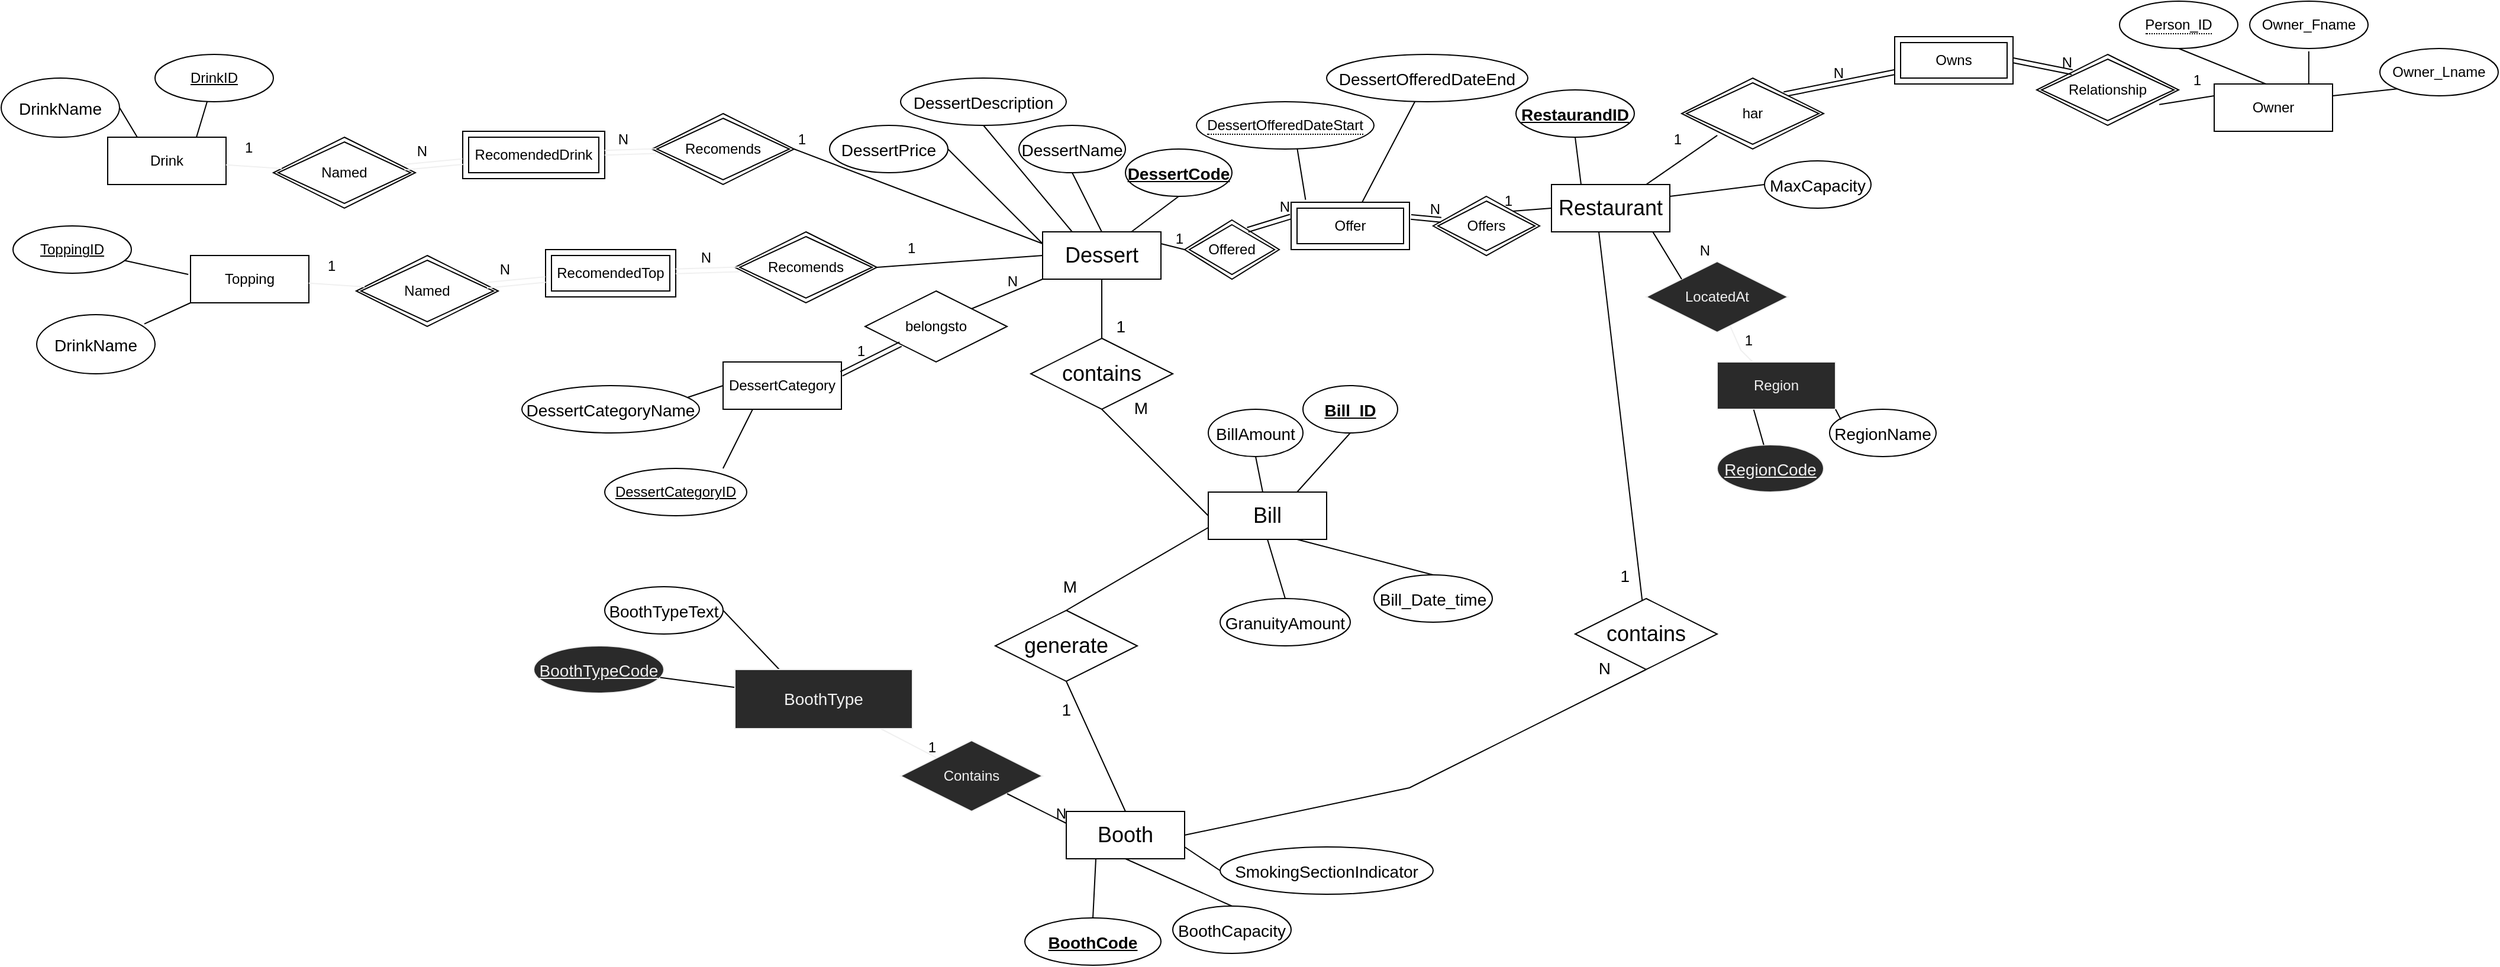 <mxfile>
    <diagram id="cDjRYbi4MRZomtElbD4I" name="Page-1">
        <mxGraphModel dx="1650" dy="1643" grid="1" gridSize="10" guides="1" tooltips="1" connect="1" arrows="1" fold="1" page="1" pageScale="1" pageWidth="827" pageHeight="1169" math="0" shadow="0">
            <root>
                <mxCell id="0"/>
                <mxCell id="1" parent="0"/>
                <mxCell id="2" value="&lt;font style=&quot;font-size: 18px&quot;&gt;Bill&lt;/font&gt;" style="whiteSpace=wrap;html=1;align=center;" parent="1" vertex="1">
                    <mxGeometry x="330" y="360" width="100" height="40" as="geometry"/>
                </mxCell>
                <mxCell id="3" value="&lt;font style=&quot;font-size: 18px&quot;&gt;Booth&lt;/font&gt;" style="whiteSpace=wrap;html=1;align=center;" parent="1" vertex="1">
                    <mxGeometry x="210" y="630" width="100" height="40" as="geometry"/>
                </mxCell>
                <mxCell id="4" value="&lt;font style=&quot;font-size: 18px&quot;&gt;Restaurant&lt;/font&gt;" style="whiteSpace=wrap;html=1;align=center;" parent="1" vertex="1">
                    <mxGeometry x="620" y="100" width="100" height="40" as="geometry"/>
                </mxCell>
                <mxCell id="5" value="&lt;font style=&quot;font-size: 18px&quot;&gt;Dessert&lt;/font&gt;" style="whiteSpace=wrap;html=1;align=center;" parent="1" vertex="1">
                    <mxGeometry x="190" y="140" width="100" height="40" as="geometry"/>
                </mxCell>
                <mxCell id="8" value="contains" style="shape=rhombus;perimeter=rhombusPerimeter;whiteSpace=wrap;html=1;align=center;fontSize=18;" parent="1" vertex="1">
                    <mxGeometry x="180" y="230" width="120" height="60" as="geometry"/>
                </mxCell>
                <mxCell id="11" value="generate" style="shape=rhombus;perimeter=rhombusPerimeter;whiteSpace=wrap;html=1;align=center;fontSize=18;" parent="1" vertex="1">
                    <mxGeometry x="150" y="460" width="120" height="60" as="geometry"/>
                </mxCell>
                <mxCell id="12" value="contains" style="shape=rhombus;perimeter=rhombusPerimeter;whiteSpace=wrap;html=1;align=center;fontSize=18;" parent="1" vertex="1">
                    <mxGeometry x="640" y="450" width="120" height="60" as="geometry"/>
                </mxCell>
                <mxCell id="13" value="&lt;font style=&quot;font-size: 14px&quot;&gt;BillAmount&lt;/font&gt;" style="ellipse;whiteSpace=wrap;html=1;align=center;fontSize=18;" parent="1" vertex="1">
                    <mxGeometry x="330" y="290" width="80" height="40" as="geometry"/>
                </mxCell>
                <mxCell id="14" value="&lt;font style=&quot;font-size: 14px&quot;&gt;&lt;u&gt;&lt;b&gt;Bill_ID&lt;/b&gt;&lt;/u&gt;&lt;/font&gt;" style="ellipse;whiteSpace=wrap;html=1;align=center;fontSize=18;" parent="1" vertex="1">
                    <mxGeometry x="410" y="270" width="80" height="40" as="geometry"/>
                </mxCell>
                <mxCell id="15" value="&lt;font style=&quot;font-size: 14px&quot;&gt;MaxCapacity&lt;/font&gt;" style="ellipse;whiteSpace=wrap;html=1;align=center;fontSize=18;" parent="1" vertex="1">
                    <mxGeometry x="800" y="80" width="90" height="40" as="geometry"/>
                </mxCell>
                <mxCell id="16" value="&lt;font style=&quot;font-size: 14px&quot;&gt;&lt;u&gt;&lt;b&gt;RestaurandID&lt;/b&gt;&lt;/u&gt;&lt;/font&gt;" style="ellipse;whiteSpace=wrap;html=1;align=center;fontSize=18;" parent="1" vertex="1">
                    <mxGeometry x="590" y="20" width="100" height="40" as="geometry"/>
                </mxCell>
                <mxCell id="17" value="&lt;font style=&quot;font-size: 14px&quot;&gt;GranuityAmount&lt;/font&gt;" style="ellipse;whiteSpace=wrap;html=1;align=center;fontSize=18;" parent="1" vertex="1">
                    <mxGeometry x="340" y="450" width="110" height="40" as="geometry"/>
                </mxCell>
                <mxCell id="18" value="&lt;font style=&quot;font-size: 14px&quot;&gt;Bill_Date_time&lt;/font&gt;" style="ellipse;whiteSpace=wrap;html=1;align=center;fontSize=18;" parent="1" vertex="1">
                    <mxGeometry x="470" y="430" width="100" height="40" as="geometry"/>
                </mxCell>
                <mxCell id="21" value="&lt;font style=&quot;font-size: 14px&quot;&gt;DessertDescription&lt;/font&gt;" style="ellipse;whiteSpace=wrap;html=1;align=center;fontSize=18;" parent="1" vertex="1">
                    <mxGeometry x="70" y="10" width="140" height="40" as="geometry"/>
                </mxCell>
                <mxCell id="22" value="&lt;u&gt;&lt;font style=&quot;font-size: 14px&quot;&gt;&lt;b&gt;DessertCode&lt;/b&gt;&lt;/font&gt;&lt;/u&gt;" style="ellipse;whiteSpace=wrap;html=1;align=center;fontSize=18;" parent="1" vertex="1">
                    <mxGeometry x="260" y="70" width="90" height="40" as="geometry"/>
                </mxCell>
                <mxCell id="24" value="&lt;font style=&quot;font-size: 14px&quot;&gt;DessertName&lt;/font&gt;" style="ellipse;whiteSpace=wrap;html=1;align=center;fontSize=18;" parent="1" vertex="1">
                    <mxGeometry x="170" y="50" width="90" height="40" as="geometry"/>
                </mxCell>
                <mxCell id="26" value="" style="endArrow=none;html=1;rounded=0;fontSize=18;entryX=0.5;entryY=1;entryDx=0;entryDy=0;exitX=0.25;exitY=0;exitDx=0;exitDy=0;" parent="1" source="5" target="21" edge="1">
                    <mxGeometry relative="1" as="geometry">
                        <mxPoint x="330" y="340" as="sourcePoint"/>
                        <mxPoint x="490" y="340" as="targetPoint"/>
                    </mxGeometry>
                </mxCell>
                <mxCell id="27" value="" style="endArrow=none;html=1;rounded=0;fontSize=18;entryX=0.5;entryY=1;entryDx=0;entryDy=0;exitX=0.5;exitY=0;exitDx=0;exitDy=0;" parent="1" source="5" target="24" edge="1">
                    <mxGeometry relative="1" as="geometry">
                        <mxPoint x="330" y="340" as="sourcePoint"/>
                        <mxPoint x="490" y="340" as="targetPoint"/>
                    </mxGeometry>
                </mxCell>
                <mxCell id="28" value="" style="endArrow=none;html=1;rounded=0;fontSize=18;entryX=0.5;entryY=1;entryDx=0;entryDy=0;exitX=0.75;exitY=0;exitDx=0;exitDy=0;" parent="1" source="5" target="22" edge="1">
                    <mxGeometry relative="1" as="geometry">
                        <mxPoint x="330" y="340" as="sourcePoint"/>
                        <mxPoint x="490" y="340" as="targetPoint"/>
                    </mxGeometry>
                </mxCell>
                <mxCell id="31" value="" style="endArrow=none;html=1;rounded=0;fontSize=18;entryX=0.568;entryY=0.997;entryDx=0;entryDy=0;exitX=0.122;exitY=-0.053;exitDx=0;exitDy=0;exitPerimeter=0;entryPerimeter=0;" parent="1" source="105" target="110" edge="1">
                    <mxGeometry relative="1" as="geometry">
                        <mxPoint x="400" y="60" as="sourcePoint"/>
                        <mxPoint x="329" y="-10" as="targetPoint"/>
                    </mxGeometry>
                </mxCell>
                <mxCell id="45" value="" style="endArrow=none;html=1;rounded=0;fontSize=14;entryX=1;entryY=0.25;entryDx=0;entryDy=0;exitX=0;exitY=0.5;exitDx=0;exitDy=0;" parent="1" source="15" target="4" edge="1">
                    <mxGeometry relative="1" as="geometry">
                        <mxPoint x="330" y="340" as="sourcePoint"/>
                        <mxPoint x="490" y="340" as="targetPoint"/>
                    </mxGeometry>
                </mxCell>
                <mxCell id="46" value="" style="endArrow=none;html=1;rounded=0;fontSize=14;entryX=0.5;entryY=1;entryDx=0;entryDy=0;exitX=0.25;exitY=0;exitDx=0;exitDy=0;" parent="1" source="4" target="16" edge="1">
                    <mxGeometry relative="1" as="geometry">
                        <mxPoint x="330" y="340" as="sourcePoint"/>
                        <mxPoint x="490" y="340" as="targetPoint"/>
                    </mxGeometry>
                </mxCell>
                <mxCell id="56" value="" style="endArrow=none;html=1;rounded=0;fontSize=14;entryX=0.5;entryY=0;entryDx=0;entryDy=0;exitX=0.5;exitY=1;exitDx=0;exitDy=0;" parent="1" source="5" target="8" edge="1">
                    <mxGeometry relative="1" as="geometry">
                        <mxPoint x="655" y="150" as="sourcePoint"/>
                        <mxPoint x="650" y="320" as="targetPoint"/>
                    </mxGeometry>
                </mxCell>
                <mxCell id="57" value="1" style="resizable=0;html=1;align=right;verticalAlign=bottom;fontSize=14;" parent="56" connectable="0" vertex="1">
                    <mxGeometry x="1" relative="1" as="geometry">
                        <mxPoint x="20" as="offset"/>
                    </mxGeometry>
                </mxCell>
                <mxCell id="58" value="" style="endArrow=none;html=1;rounded=0;fontSize=14;entryX=0.5;entryY=1;entryDx=0;entryDy=0;exitX=0;exitY=0.5;exitDx=0;exitDy=0;" parent="1" source="2" target="8" edge="1">
                    <mxGeometry relative="1" as="geometry">
                        <mxPoint x="430" y="320" as="sourcePoint"/>
                        <mxPoint x="530" y="320" as="targetPoint"/>
                    </mxGeometry>
                </mxCell>
                <mxCell id="59" value="M" style="resizable=0;html=1;align=right;verticalAlign=bottom;fontSize=14;" parent="58" connectable="0" vertex="1">
                    <mxGeometry x="1" relative="1" as="geometry">
                        <mxPoint x="40" y="10" as="offset"/>
                    </mxGeometry>
                </mxCell>
                <mxCell id="60" value="" style="endArrow=none;html=1;rounded=0;fontSize=14;entryX=0.5;entryY=1;entryDx=0;entryDy=0;" parent="1" source="2" target="13" edge="1">
                    <mxGeometry relative="1" as="geometry">
                        <mxPoint x="330" y="500" as="sourcePoint"/>
                        <mxPoint x="490" y="500" as="targetPoint"/>
                    </mxGeometry>
                </mxCell>
                <mxCell id="61" value="" style="endArrow=none;html=1;rounded=0;fontSize=14;entryX=0.5;entryY=1;entryDx=0;entryDy=0;exitX=0.75;exitY=0;exitDx=0;exitDy=0;" parent="1" source="2" target="14" edge="1">
                    <mxGeometry relative="1" as="geometry">
                        <mxPoint x="330" y="500" as="sourcePoint"/>
                        <mxPoint x="490" y="500" as="targetPoint"/>
                    </mxGeometry>
                </mxCell>
                <mxCell id="62" value="" style="endArrow=none;html=1;rounded=0;fontSize=14;entryX=0.5;entryY=1;entryDx=0;entryDy=0;exitX=0.5;exitY=0;exitDx=0;exitDy=0;" parent="1" source="17" target="2" edge="1">
                    <mxGeometry relative="1" as="geometry">
                        <mxPoint x="330" y="500" as="sourcePoint"/>
                        <mxPoint x="490" y="500" as="targetPoint"/>
                    </mxGeometry>
                </mxCell>
                <mxCell id="63" value="" style="endArrow=none;html=1;rounded=0;fontSize=14;entryX=0.5;entryY=0;entryDx=0;entryDy=0;exitX=0.75;exitY=1;exitDx=0;exitDy=0;" parent="1" source="2" target="18" edge="1">
                    <mxGeometry relative="1" as="geometry">
                        <mxPoint x="330" y="500" as="sourcePoint"/>
                        <mxPoint x="490" y="500" as="targetPoint"/>
                    </mxGeometry>
                </mxCell>
                <mxCell id="64" value="" style="endArrow=none;html=1;rounded=0;fontSize=14;" parent="1" target="12" edge="1">
                    <mxGeometry relative="1" as="geometry">
                        <mxPoint x="660" y="140" as="sourcePoint"/>
                        <mxPoint x="650" y="320" as="targetPoint"/>
                        <Array as="points"/>
                    </mxGeometry>
                </mxCell>
                <mxCell id="65" value="1" style="resizable=0;html=1;align=right;verticalAlign=bottom;fontSize=14;" parent="64" connectable="0" vertex="1">
                    <mxGeometry x="1" relative="1" as="geometry">
                        <mxPoint x="-10" y="-10" as="offset"/>
                    </mxGeometry>
                </mxCell>
                <mxCell id="67" value="" style="endArrow=none;html=1;rounded=0;fontSize=14;entryX=0.5;entryY=1;entryDx=0;entryDy=0;exitX=1;exitY=0.5;exitDx=0;exitDy=0;" parent="1" source="3" target="12" edge="1">
                    <mxGeometry relative="1" as="geometry">
                        <mxPoint x="424" y="350" as="sourcePoint"/>
                        <mxPoint x="530" y="320" as="targetPoint"/>
                        <Array as="points">
                            <mxPoint x="500" y="610"/>
                        </Array>
                    </mxGeometry>
                </mxCell>
                <mxCell id="68" value="N" style="resizable=0;html=1;align=right;verticalAlign=bottom;fontSize=14;" parent="67" connectable="0" vertex="1">
                    <mxGeometry x="1" relative="1" as="geometry">
                        <mxPoint x="-30" y="10" as="offset"/>
                    </mxGeometry>
                </mxCell>
                <mxCell id="69" value="" style="endArrow=none;html=1;rounded=0;fontSize=14;exitX=0;exitY=0.75;exitDx=0;exitDy=0;entryX=0.5;entryY=0;entryDx=0;entryDy=0;" parent="1" source="2" target="11" edge="1">
                    <mxGeometry relative="1" as="geometry">
                        <mxPoint x="670" y="150" as="sourcePoint"/>
                        <mxPoint x="688.333" y="470.833" as="targetPoint"/>
                        <Array as="points"/>
                    </mxGeometry>
                </mxCell>
                <mxCell id="70" value="M" style="resizable=0;html=1;align=right;verticalAlign=bottom;fontSize=14;" parent="69" connectable="0" vertex="1">
                    <mxGeometry x="1" relative="1" as="geometry">
                        <mxPoint x="10" y="-10" as="offset"/>
                    </mxGeometry>
                </mxCell>
                <mxCell id="71" value="" style="endArrow=none;html=1;rounded=0;fontSize=14;entryX=0.5;entryY=1;entryDx=0;entryDy=0;exitX=0.5;exitY=0;exitDx=0;exitDy=0;" parent="1" source="3" target="11" edge="1">
                    <mxGeometry relative="1" as="geometry">
                        <mxPoint x="680" y="160" as="sourcePoint"/>
                        <mxPoint x="698.333" y="480.833" as="targetPoint"/>
                        <Array as="points"/>
                    </mxGeometry>
                </mxCell>
                <mxCell id="72" value="1" style="resizable=0;html=1;align=right;verticalAlign=bottom;fontSize=14;" parent="71" connectable="0" vertex="1">
                    <mxGeometry x="1" relative="1" as="geometry">
                        <mxPoint x="5" y="35" as="offset"/>
                    </mxGeometry>
                </mxCell>
                <mxCell id="73" value="&lt;font style=&quot;font-size: 14px&quot;&gt;&lt;b&gt;&lt;u&gt;BoothCode&lt;/u&gt;&lt;/b&gt;&lt;/font&gt;" style="ellipse;whiteSpace=wrap;html=1;align=center;fontSize=18;" parent="1" vertex="1">
                    <mxGeometry x="175" y="720" width="115" height="40" as="geometry"/>
                </mxCell>
                <mxCell id="74" value="&lt;font style=&quot;font-size: 14px&quot;&gt;BoothCapacity&lt;/font&gt;" style="ellipse;whiteSpace=wrap;html=1;align=center;fontSize=18;" parent="1" vertex="1">
                    <mxGeometry x="300" y="710" width="100" height="40" as="geometry"/>
                </mxCell>
                <mxCell id="75" value="&lt;font style=&quot;font-size: 14px&quot;&gt;SmokingSectionIndicator&lt;/font&gt;" style="ellipse;whiteSpace=wrap;html=1;align=center;fontSize=18;" parent="1" vertex="1">
                    <mxGeometry x="340" y="660" width="180" height="40" as="geometry"/>
                </mxCell>
                <mxCell id="78" value="" style="endArrow=none;html=1;rounded=0;fontSize=14;entryX=0;entryY=0.5;entryDx=0;entryDy=0;exitX=1;exitY=0.75;exitDx=0;exitDy=0;" parent="1" source="3" target="75" edge="1">
                    <mxGeometry relative="1" as="geometry">
                        <mxPoint x="460" y="500" as="sourcePoint"/>
                        <mxPoint x="620" y="500" as="targetPoint"/>
                    </mxGeometry>
                </mxCell>
                <mxCell id="79" value="" style="endArrow=none;html=1;rounded=0;fontSize=14;entryX=0.5;entryY=0;entryDx=0;entryDy=0;exitX=0.5;exitY=1;exitDx=0;exitDy=0;" parent="1" source="3" target="74" edge="1">
                    <mxGeometry relative="1" as="geometry">
                        <mxPoint x="460" y="500" as="sourcePoint"/>
                        <mxPoint x="620" y="500" as="targetPoint"/>
                    </mxGeometry>
                </mxCell>
                <mxCell id="80" value="" style="endArrow=none;html=1;rounded=0;fontSize=14;entryX=0.5;entryY=0;entryDx=0;entryDy=0;exitX=0.25;exitY=1;exitDx=0;exitDy=0;" parent="1" source="3" target="73" edge="1">
                    <mxGeometry relative="1" as="geometry">
                        <mxPoint x="460" y="500" as="sourcePoint"/>
                        <mxPoint x="620" y="500" as="targetPoint"/>
                    </mxGeometry>
                </mxCell>
                <mxCell id="97" value="&lt;font style=&quot;font-size: 14px&quot;&gt;DessertOfferedDateEnd&lt;/font&gt;" style="ellipse;whiteSpace=wrap;html=1;align=center;fontSize=18;" parent="1" vertex="1">
                    <mxGeometry x="430" y="-10" width="170" height="40" as="geometry"/>
                </mxCell>
                <mxCell id="98" value="" style="endArrow=none;html=1;rounded=0;fontSize=18;exitX=0.6;exitY=0;exitDx=0;exitDy=0;exitPerimeter=0;" parent="1" source="105" target="97" edge="1">
                    <mxGeometry relative="1" as="geometry">
                        <mxPoint x="490" y="60" as="sourcePoint"/>
                        <mxPoint x="375" y="50" as="targetPoint"/>
                    </mxGeometry>
                </mxCell>
                <mxCell id="105" value="Offer" style="shape=ext;margin=3;double=1;whiteSpace=wrap;html=1;align=center;" parent="1" vertex="1">
                    <mxGeometry x="400" y="115" width="100" height="40" as="geometry"/>
                </mxCell>
                <mxCell id="107" value="Offered" style="shape=rhombus;double=1;perimeter=rhombusPerimeter;whiteSpace=wrap;html=1;align=center;" parent="1" vertex="1">
                    <mxGeometry x="310" y="130" width="80" height="50" as="geometry"/>
                </mxCell>
                <mxCell id="108" value="Offers" style="shape=rhombus;double=1;perimeter=rhombusPerimeter;whiteSpace=wrap;html=1;align=center;" parent="1" vertex="1">
                    <mxGeometry x="520" y="110" width="90" height="50" as="geometry"/>
                </mxCell>
                <mxCell id="110" value="&lt;span style=&quot;border-bottom: 1px dotted&quot;&gt;DessertOfferedDateStart&lt;/span&gt;" style="ellipse;whiteSpace=wrap;html=1;align=center;" parent="1" vertex="1">
                    <mxGeometry x="320" y="30" width="150" height="40" as="geometry"/>
                </mxCell>
                <mxCell id="112" value="" style="endArrow=none;html=1;rounded=0;entryX=0;entryY=0.5;entryDx=0;entryDy=0;exitX=1;exitY=0.25;exitDx=0;exitDy=0;" parent="1" source="5" target="107" edge="1">
                    <mxGeometry relative="1" as="geometry">
                        <mxPoint x="270" y="160" as="sourcePoint"/>
                        <mxPoint x="430" y="160" as="targetPoint"/>
                    </mxGeometry>
                </mxCell>
                <mxCell id="113" value="1" style="resizable=0;html=1;align=right;verticalAlign=bottom;" parent="112" connectable="0" vertex="1">
                    <mxGeometry x="1" relative="1" as="geometry"/>
                </mxCell>
                <mxCell id="116" value="" style="endArrow=none;html=1;rounded=0;exitX=0;exitY=0.5;exitDx=0;exitDy=0;entryX=1;entryY=0;entryDx=0;entryDy=0;" parent="1" source="4" target="108" edge="1">
                    <mxGeometry relative="1" as="geometry">
                        <mxPoint x="540" y="100" as="sourcePoint"/>
                        <mxPoint x="700" y="100" as="targetPoint"/>
                    </mxGeometry>
                </mxCell>
                <mxCell id="117" value="1" style="resizable=0;html=1;align=right;verticalAlign=bottom;" parent="116" connectable="0" vertex="1">
                    <mxGeometry x="1" relative="1" as="geometry"/>
                </mxCell>
                <mxCell id="121" value="&lt;font style=&quot;font-size: 14px&quot;&gt;BoothTypeCode&lt;/font&gt;" style="ellipse;whiteSpace=wrap;html=1;align=center;fontStyle=4;fontFamily=Helvetica;fontSize=18;fontColor=rgb(240, 240, 240);strokeColor=rgb(240, 240, 240);fillColor=rgb(42, 42, 42);" parent="1" vertex="1">
                    <mxGeometry x="-240" y="490" width="110" height="40" as="geometry"/>
                </mxCell>
                <mxCell id="122" value="&lt;font style=&quot;font-size: 14px&quot;&gt;BoothTypeText&lt;/font&gt;" style="ellipse;whiteSpace=wrap;html=1;align=center;fontSize=18;" parent="1" vertex="1">
                    <mxGeometry x="-180" y="440" width="100" height="40" as="geometry"/>
                </mxCell>
                <mxCell id="123" value="" style="endArrow=none;html=1;rounded=0;fontSize=14;" parent="1" source="121" target="126" edge="1">
                    <mxGeometry relative="1" as="geometry">
                        <mxPoint x="410" y="470" as="sourcePoint"/>
                        <mxPoint x="570" y="470" as="targetPoint"/>
                    </mxGeometry>
                </mxCell>
                <mxCell id="124" value="" style="endArrow=none;html=1;rounded=0;fontSize=14;entryX=0.25;entryY=0;entryDx=0;entryDy=0;exitX=1;exitY=0.5;exitDx=0;exitDy=0;" parent="1" source="122" target="126" edge="1">
                    <mxGeometry relative="1" as="geometry">
                        <mxPoint x="410" y="470" as="sourcePoint"/>
                        <mxPoint x="570" y="470" as="targetPoint"/>
                    </mxGeometry>
                </mxCell>
                <mxCell id="125" value="Contains" style="shape=rhombus;perimeter=rhombusPerimeter;whiteSpace=wrap;html=1;align=center;fontFamily=Helvetica;fontSize=12;fontColor=rgb(240, 240, 240);strokeColor=rgb(240, 240, 240);fillColor=rgb(42, 42, 42);" parent="1" vertex="1">
                    <mxGeometry x="70" y="570" width="120" height="60" as="geometry"/>
                </mxCell>
                <mxCell id="126" value="&lt;span style=&quot;font-size: 14px&quot;&gt;BoothType&lt;/span&gt;" style="whiteSpace=wrap;html=1;align=center;fontFamily=Helvetica;fontSize=12;fontColor=rgb(240, 240, 240);strokeColor=rgb(240, 240, 240);fillColor=rgb(42, 42, 42);" parent="1" vertex="1">
                    <mxGeometry x="-70" y="510" width="150" height="50" as="geometry"/>
                </mxCell>
                <mxCell id="139" value="" style="shape=link;html=1;rounded=0;exitX=0.666;exitY=0.165;exitDx=0;exitDy=0;exitPerimeter=0;entryX=-0.004;entryY=0.304;entryDx=0;entryDy=0;entryPerimeter=0;" parent="1" source="107" target="105" edge="1">
                    <mxGeometry relative="1" as="geometry">
                        <mxPoint x="360" y="130" as="sourcePoint"/>
                        <mxPoint x="520" y="130" as="targetPoint"/>
                    </mxGeometry>
                </mxCell>
                <mxCell id="140" value="N" style="resizable=0;html=1;align=right;verticalAlign=bottom;" parent="139" connectable="0" vertex="1">
                    <mxGeometry x="1" relative="1" as="geometry"/>
                </mxCell>
                <mxCell id="141" value="" style="shape=link;html=1;rounded=0;exitX=1.013;exitY=0.311;exitDx=0;exitDy=0;exitPerimeter=0;entryX=0.075;entryY=0.397;entryDx=0;entryDy=0;entryPerimeter=0;" parent="1" source="105" target="108" edge="1">
                    <mxGeometry relative="1" as="geometry">
                        <mxPoint x="520" y="150" as="sourcePoint"/>
                        <mxPoint x="680" y="150" as="targetPoint"/>
                    </mxGeometry>
                </mxCell>
                <mxCell id="142" value="N" style="resizable=0;html=1;align=right;verticalAlign=bottom;" parent="141" connectable="0" vertex="1">
                    <mxGeometry x="1" relative="1" as="geometry"/>
                </mxCell>
                <mxCell id="153" value="&lt;font style=&quot;font-size: 14px&quot;&gt;RegionName&lt;/font&gt;" style="ellipse;whiteSpace=wrap;html=1;align=center;fontSize=18;" vertex="1" parent="1">
                    <mxGeometry x="855" y="290" width="90" height="40" as="geometry"/>
                </mxCell>
                <mxCell id="154" value="&lt;font style=&quot;font-size: 14px&quot;&gt;RegionCode&lt;/font&gt;" style="ellipse;whiteSpace=wrap;html=1;align=center;fontStyle=4;fontFamily=Helvetica;fontSize=18;fontColor=rgb(240, 240, 240);strokeColor=rgb(240, 240, 240);fillColor=rgb(42, 42, 42);" vertex="1" parent="1">
                    <mxGeometry x="760" y="320" width="90" height="40" as="geometry"/>
                </mxCell>
                <mxCell id="155" value="Region" style="whiteSpace=wrap;html=1;align=center;fontFamily=Helvetica;fontSize=12;fontColor=rgb(240, 240, 240);strokeColor=rgb(240, 240, 240);fillColor=rgb(42, 42, 42);" vertex="1" parent="1">
                    <mxGeometry x="760" y="250" width="100" height="40" as="geometry"/>
                </mxCell>
                <mxCell id="156" value="LocatedAt" style="shape=rhombus;perimeter=rhombusPerimeter;whiteSpace=wrap;html=1;align=center;fontFamily=Helvetica;fontSize=12;fontColor=rgb(240, 240, 240);strokeColor=rgb(240, 240, 240);fillColor=rgb(42, 42, 42);" vertex="1" parent="1">
                    <mxGeometry x="700" y="165" width="120" height="60" as="geometry"/>
                </mxCell>
                <mxCell id="157" value="" style="endArrow=none;html=1;rounded=0;exitX=0.858;exitY=1.008;exitDx=0;exitDy=0;exitPerimeter=0;entryX=0;entryY=0;entryDx=0;entryDy=0;" edge="1" parent="1" target="156" source="4">
                    <mxGeometry relative="1" as="geometry">
                        <mxPoint x="713.9" y="154.16" as="sourcePoint"/>
                        <mxPoint x="880" y="170" as="targetPoint"/>
                    </mxGeometry>
                </mxCell>
                <mxCell id="158" value="1" style="resizable=0;html=1;align=right;verticalAlign=bottom;" connectable="0" vertex="1" parent="157">
                    <mxGeometry x="1" relative="1" as="geometry">
                        <mxPoint x="60" y="60" as="offset"/>
                    </mxGeometry>
                </mxCell>
                <mxCell id="159" value="" style="endArrow=none;html=1;rounded=0;fontFamily=Helvetica;fontSize=11;fontColor=rgb(240, 240, 240);align=center;strokeColor=rgb(240, 240, 240);" edge="1" parent="1" source="156" target="155">
                    <mxGeometry relative="1" as="geometry">
                        <mxPoint x="810" y="220" as="sourcePoint"/>
                        <mxPoint x="970" y="220" as="targetPoint"/>
                        <Array as="points">
                            <mxPoint x="780" y="240"/>
                        </Array>
                    </mxGeometry>
                </mxCell>
                <mxCell id="160" value="N" style="resizable=0;html=1;align=right;verticalAlign=bottom;" connectable="0" vertex="1" parent="159">
                    <mxGeometry x="1" relative="1" as="geometry">
                        <mxPoint x="-35" y="-85" as="offset"/>
                    </mxGeometry>
                </mxCell>
                <mxCell id="161" value="" style="endArrow=none;html=1;rounded=0;exitX=0.309;exitY=1.01;exitDx=0;exitDy=0;exitPerimeter=0;" edge="1" parent="1" source="155" target="154">
                    <mxGeometry relative="1" as="geometry">
                        <mxPoint x="750" y="320" as="sourcePoint"/>
                        <mxPoint x="910" y="320" as="targetPoint"/>
                    </mxGeometry>
                </mxCell>
                <mxCell id="162" value="" style="endArrow=none;html=1;rounded=0;exitX=1;exitY=1;exitDx=0;exitDy=0;entryX=0.107;entryY=0.22;entryDx=0;entryDy=0;entryPerimeter=0;" edge="1" parent="1" source="155" target="153">
                    <mxGeometry relative="1" as="geometry">
                        <mxPoint x="850" y="280" as="sourcePoint"/>
                        <mxPoint x="1010" y="280" as="targetPoint"/>
                    </mxGeometry>
                </mxCell>
                <mxCell id="163" value="" style="endArrow=none;html=1;rounded=0;entryX=0.251;entryY=0.807;entryDx=0;entryDy=0;entryPerimeter=0;" edge="1" parent="1">
                    <mxGeometry relative="1" as="geometry">
                        <mxPoint x="700" y="100" as="sourcePoint"/>
                        <mxPoint x="760.12" y="58.42" as="targetPoint"/>
                    </mxGeometry>
                </mxCell>
                <mxCell id="164" value="1" style="resizable=0;html=1;align=right;verticalAlign=bottom;" connectable="0" vertex="1" parent="1">
                    <mxGeometry x="730.314" y="70.286" as="geometry"/>
                </mxCell>
                <mxCell id="165" value="" style="shape=link;html=1;rounded=0;exitX=1;exitY=0;exitDx=0;exitDy=0;entryX=0;entryY=0.75;entryDx=0;entryDy=0;" edge="1" parent="1" target="168">
                    <mxGeometry relative="1" as="geometry">
                        <mxPoint x="816.5" y="23.68" as="sourcePoint"/>
                        <mxPoint x="870" y="10.0" as="targetPoint"/>
                    </mxGeometry>
                </mxCell>
                <mxCell id="166" value="N" style="resizable=0;html=1;align=right;verticalAlign=bottom;" connectable="0" vertex="1" parent="165">
                    <mxGeometry x="1" relative="1" as="geometry">
                        <mxPoint x="-43" y="10" as="offset"/>
                    </mxGeometry>
                </mxCell>
                <mxCell id="167" value="har" style="shape=rhombus;double=1;perimeter=rhombusPerimeter;whiteSpace=wrap;html=1;align=center;" vertex="1" parent="1">
                    <mxGeometry x="730" y="10" width="120" height="60" as="geometry"/>
                </mxCell>
                <mxCell id="168" value="Owns" style="shape=ext;margin=3;double=1;whiteSpace=wrap;html=1;align=center;" vertex="1" parent="1">
                    <mxGeometry x="910" y="-25" width="100" height="40" as="geometry"/>
                </mxCell>
                <mxCell id="169" value="&lt;span style=&quot;border-bottom: 1px dotted&quot;&gt;Person_ID&lt;/span&gt;" style="ellipse;whiteSpace=wrap;html=1;align=center;" vertex="1" parent="1">
                    <mxGeometry x="1100" y="-55" width="100" height="40" as="geometry"/>
                </mxCell>
                <mxCell id="170" value="" style="endArrow=none;html=1;rounded=0;exitX=0.44;exitY=0.003;exitDx=0;exitDy=0;exitPerimeter=0;entryX=0.5;entryY=1;entryDx=0;entryDy=0;" edge="1" parent="1" target="169">
                    <mxGeometry relative="1" as="geometry">
                        <mxPoint x="1224" y="15.12" as="sourcePoint"/>
                        <mxPoint x="1370" y="5" as="targetPoint"/>
                    </mxGeometry>
                </mxCell>
                <mxCell id="171" value="" style="endArrow=none;html=1;rounded=0;exitX=0.799;exitY=0;exitDx=0;exitDy=0;entryX=0.499;entryY=1.06;entryDx=0;entryDy=0;entryPerimeter=0;exitPerimeter=0;" edge="1" parent="1" target="172">
                    <mxGeometry relative="1" as="geometry">
                        <mxPoint x="1259.9" y="15" as="sourcePoint"/>
                        <mxPoint x="1330.7" y="15.48" as="targetPoint"/>
                    </mxGeometry>
                </mxCell>
                <mxCell id="172" value="Owner_Fname" style="ellipse;whiteSpace=wrap;html=1;align=center;" vertex="1" parent="1">
                    <mxGeometry x="1210" y="-55" width="100" height="40" as="geometry"/>
                </mxCell>
                <mxCell id="173" value="Owner_Lname" style="ellipse;whiteSpace=wrap;html=1;align=center;" vertex="1" parent="1">
                    <mxGeometry x="1320" y="-15" width="100" height="40" as="geometry"/>
                </mxCell>
                <mxCell id="174" value="" style="endArrow=none;html=1;rounded=0;exitX=1;exitY=0.25;exitDx=0;exitDy=0;entryX=0;entryY=1;entryDx=0;entryDy=0;" edge="1" parent="1" target="173">
                    <mxGeometry relative="1" as="geometry">
                        <mxPoint x="1280" y="25" as="sourcePoint"/>
                        <mxPoint x="1430" y="75" as="targetPoint"/>
                    </mxGeometry>
                </mxCell>
                <mxCell id="175" value="Owner" style="whiteSpace=wrap;html=1;align=center;" vertex="1" parent="1">
                    <mxGeometry x="1180" y="15" width="100" height="40" as="geometry"/>
                </mxCell>
                <mxCell id="176" value="Relationship" style="shape=rhombus;double=1;perimeter=rhombusPerimeter;whiteSpace=wrap;html=1;align=center;" vertex="1" parent="1">
                    <mxGeometry x="1030" y="-10" width="120" height="60" as="geometry"/>
                </mxCell>
                <mxCell id="177" value="" style="endArrow=none;html=1;rounded=0;shadow=0;exitX=0.863;exitY=0.707;exitDx=0;exitDy=0;exitPerimeter=0;entryX=0;entryY=0.25;entryDx=0;entryDy=0;" edge="1" parent="1" source="176" target="175">
                    <mxGeometry relative="1" as="geometry">
                        <mxPoint x="1100" y="70" as="sourcePoint"/>
                        <mxPoint x="1260" y="70" as="targetPoint"/>
                    </mxGeometry>
                </mxCell>
                <mxCell id="178" value="1" style="resizable=0;html=1;align=right;verticalAlign=bottom;" connectable="0" vertex="1" parent="177">
                    <mxGeometry x="1" relative="1" as="geometry">
                        <mxPoint x="-10" y="-5" as="offset"/>
                    </mxGeometry>
                </mxCell>
                <mxCell id="179" value="" style="shape=link;html=1;rounded=0;shadow=0;exitX=1;exitY=0.5;exitDx=0;exitDy=0;entryX=0;entryY=0;entryDx=0;entryDy=0;" edge="1" parent="1" source="168" target="176">
                    <mxGeometry relative="1" as="geometry">
                        <mxPoint x="1000" y="-40" as="sourcePoint"/>
                        <mxPoint x="1160" y="-40" as="targetPoint"/>
                    </mxGeometry>
                </mxCell>
                <mxCell id="180" value="N" style="resizable=0;html=1;align=right;verticalAlign=bottom;" connectable="0" vertex="1" parent="179">
                    <mxGeometry x="1" relative="1" as="geometry"/>
                </mxCell>
                <mxCell id="181" value="&lt;font style=&quot;font-size: 14px&quot;&gt;DessertPrice&lt;/font&gt;" style="ellipse;whiteSpace=wrap;html=1;align=center;fontSize=18;" vertex="1" parent="1">
                    <mxGeometry x="10" y="50" width="100" height="40" as="geometry"/>
                </mxCell>
                <mxCell id="182" value="" style="endArrow=none;html=1;rounded=0;fontSize=18;entryX=1;entryY=0.5;entryDx=0;entryDy=0;exitX=0;exitY=0.25;exitDx=0;exitDy=0;" edge="1" parent="1" target="181">
                    <mxGeometry relative="1" as="geometry">
                        <mxPoint x="190" y="150" as="sourcePoint"/>
                        <mxPoint x="490" y="340" as="targetPoint"/>
                    </mxGeometry>
                </mxCell>
                <mxCell id="183" value="" style="endArrow=none;html=1;rounded=0;fontSize=18;entryX=1;entryY=0.5;entryDx=0;entryDy=0;exitX=0;exitY=0.5;exitDx=0;exitDy=0;" edge="1" parent="1" target="210">
                    <mxGeometry relative="1" as="geometry">
                        <mxPoint x="190" y="160" as="sourcePoint"/>
                        <mxPoint x="150" y="160" as="targetPoint"/>
                    </mxGeometry>
                </mxCell>
                <mxCell id="184" value="" style="endArrow=none;html=1;rounded=0;fontSize=18;exitX=0;exitY=1;exitDx=0;exitDy=0;entryX=1;entryY=0;entryDx=0;entryDy=0;" edge="1" parent="1" target="206">
                    <mxGeometry relative="1" as="geometry">
                        <mxPoint x="190" y="180" as="sourcePoint"/>
                        <mxPoint x="154.95" y="210" as="targetPoint"/>
                    </mxGeometry>
                </mxCell>
                <mxCell id="185" value="" style="endArrow=none;html=1;rounded=0;fontSize=18;entryX=1;entryY=0.5;entryDx=0;entryDy=0;" edge="1" parent="1" target="188">
                    <mxGeometry relative="1" as="geometry">
                        <mxPoint x="190" y="150" as="sourcePoint"/>
                        <mxPoint x="110" y="120" as="targetPoint"/>
                    </mxGeometry>
                </mxCell>
                <mxCell id="186" value="&lt;font style=&quot;font-size: 14px&quot;&gt;DrinkName&lt;br&gt;&lt;/font&gt;" style="ellipse;whiteSpace=wrap;html=1;align=center;fontSize=18;" vertex="1" parent="1">
                    <mxGeometry x="-690" y="10" width="100" height="50" as="geometry"/>
                </mxCell>
                <mxCell id="187" value="" style="endArrow=none;html=1;rounded=0;fontSize=18;entryX=1;entryY=0.5;entryDx=0;entryDy=0;exitX=0.25;exitY=0;exitDx=0;exitDy=0;startArrow=none;" edge="1" parent="1" source="194" target="186">
                    <mxGeometry relative="1" as="geometry">
                        <mxPoint x="-610" y="-30" as="sourcePoint"/>
                        <mxPoint x="30" y="60" as="targetPoint"/>
                    </mxGeometry>
                </mxCell>
                <mxCell id="188" value="Recomends" style="shape=rhombus;double=1;perimeter=rhombusPerimeter;whiteSpace=wrap;html=1;align=center;" vertex="1" parent="1">
                    <mxGeometry x="-140" y="40" width="120" height="60" as="geometry"/>
                </mxCell>
                <mxCell id="189" value="DrinkID" style="ellipse;whiteSpace=wrap;html=1;align=center;fontStyle=4;" vertex="1" parent="1">
                    <mxGeometry x="-560" y="-10" width="100" height="40" as="geometry"/>
                </mxCell>
                <mxCell id="190" value="RecomendedDrink" style="shape=ext;margin=3;double=1;whiteSpace=wrap;html=1;align=center;" vertex="1" parent="1">
                    <mxGeometry x="-300" y="55" width="120" height="40" as="geometry"/>
                </mxCell>
                <mxCell id="191" value="" style="shape=link;html=1;rounded=0;fontFamily=Helvetica;fontSize=18;fontColor=rgb(240, 240, 240);align=center;strokeColor=rgb(240, 240, 240);" edge="1" parent="1" source="188" target="190">
                    <mxGeometry relative="1" as="geometry">
                        <mxPoint x="-140" y="70" as="sourcePoint"/>
                        <mxPoint x="-490" y="185" as="targetPoint"/>
                    </mxGeometry>
                </mxCell>
                <mxCell id="192" value="Named" style="shape=rhombus;double=1;perimeter=rhombusPerimeter;whiteSpace=wrap;html=1;align=center;" vertex="1" parent="1">
                    <mxGeometry x="-460" y="60" width="120" height="60" as="geometry"/>
                </mxCell>
                <mxCell id="193" value="" style="shape=link;html=1;rounded=0;fontFamily=Helvetica;fontSize=18;fontColor=rgb(240, 240, 240);align=center;strokeColor=rgb(240, 240, 240);width=4.667;" edge="1" parent="1" source="190" target="192">
                    <mxGeometry relative="1" as="geometry">
                        <mxPoint x="-300" y="100" as="sourcePoint"/>
                        <mxPoint x="-490" y="185" as="targetPoint"/>
                    </mxGeometry>
                </mxCell>
                <mxCell id="194" value="Drink" style="whiteSpace=wrap;html=1;align=center;" vertex="1" parent="1">
                    <mxGeometry x="-600" y="60" width="100" height="40" as="geometry"/>
                </mxCell>
                <mxCell id="195" value="" style="endArrow=none;html=1;rounded=0;shadow=0;fontFamily=Helvetica;fontSize=18;fontColor=rgb(240, 240, 240);align=center;strokeColor=rgb(240, 240, 240);" edge="1" parent="1" source="192" target="194">
                    <mxGeometry relative="1" as="geometry">
                        <mxPoint x="-440" y="135" as="sourcePoint"/>
                        <mxPoint x="-490" y="185" as="targetPoint"/>
                    </mxGeometry>
                </mxCell>
                <mxCell id="196" value="" style="endArrow=none;html=1;rounded=0;entryX=0.75;entryY=0;entryDx=0;entryDy=0;" edge="1" parent="1" source="189" target="194">
                    <mxGeometry relative="1" as="geometry">
                        <mxPoint x="-680" y="-65" as="sourcePoint"/>
                        <mxPoint x="-520" y="-65" as="targetPoint"/>
                    </mxGeometry>
                </mxCell>
                <mxCell id="197" value="N" style="resizable=0;html=1;align=right;verticalAlign=bottom;" connectable="0" vertex="1" parent="1">
                    <mxGeometry x="-160" y="70" as="geometry"/>
                </mxCell>
                <mxCell id="198" value="N" style="resizable=0;html=1;align=right;verticalAlign=bottom;" connectable="0" vertex="1" parent="1">
                    <mxGeometry x="-330" y="80" as="geometry"/>
                </mxCell>
                <mxCell id="199" value="1" style="text;strokeColor=none;fillColor=none;spacingLeft=4;spacingRight=4;overflow=hidden;rotatable=0;points=[[0,0.5],[1,0.5]];portConstraint=eastwest;fontSize=12;" vertex="1" parent="1">
                    <mxGeometry x="-490" y="55" width="40" height="30" as="geometry"/>
                </mxCell>
                <mxCell id="200" value="1" style="resizable=0;html=1;align=right;verticalAlign=bottom;" connectable="0" vertex="1" parent="1">
                    <mxGeometry x="-9.664" y="70.138" as="geometry"/>
                </mxCell>
                <mxCell id="201" value="&lt;font style=&quot;font-size: 14px&quot;&gt;DessertCategoryName&lt;/font&gt;" style="ellipse;whiteSpace=wrap;html=1;align=center;fontSize=18;" vertex="1" parent="1">
                    <mxGeometry x="-250" y="270" width="150" height="40" as="geometry"/>
                </mxCell>
                <mxCell id="202" value="" style="endArrow=none;html=1;rounded=0;fontSize=18;exitX=0;exitY=0.5;exitDx=0;exitDy=0;entryX=0.933;entryY=0.25;entryDx=0;entryDy=0;entryPerimeter=0;" edge="1" parent="1" source="203" target="201">
                    <mxGeometry relative="1" as="geometry">
                        <mxPoint x="80" y="400" as="sourcePoint"/>
                        <mxPoint x="90" y="240" as="targetPoint"/>
                    </mxGeometry>
                </mxCell>
                <mxCell id="203" value="DessertCategory" style="whiteSpace=wrap;html=1;align=center;" vertex="1" parent="1">
                    <mxGeometry x="-80" y="250" width="100" height="40" as="geometry"/>
                </mxCell>
                <mxCell id="204" value="DessertCategoryID" style="ellipse;whiteSpace=wrap;html=1;align=center;fontStyle=4;" vertex="1" parent="1">
                    <mxGeometry x="-180" y="340" width="120" height="40" as="geometry"/>
                </mxCell>
                <mxCell id="205" value="" style="endArrow=none;html=1;rounded=0;exitX=0.833;exitY=0;exitDx=0;exitDy=0;exitPerimeter=0;entryX=0.25;entryY=1;entryDx=0;entryDy=0;" edge="1" parent="1" source="204" target="203">
                    <mxGeometry relative="1" as="geometry">
                        <mxPoint x="30" y="250" as="sourcePoint"/>
                        <mxPoint x="190" y="250" as="targetPoint"/>
                    </mxGeometry>
                </mxCell>
                <mxCell id="206" value="belongsto" style="shape=rhombus;perimeter=rhombusPerimeter;whiteSpace=wrap;html=1;align=center;" vertex="1" parent="1">
                    <mxGeometry x="40" y="190" width="120" height="60" as="geometry"/>
                </mxCell>
                <mxCell id="207" value="N" style="resizable=0;html=1;align=right;verticalAlign=bottom;" connectable="0" vertex="1" parent="1">
                    <mxGeometry x="169.78" y="190.092" as="geometry"/>
                </mxCell>
                <mxCell id="208" value="" style="shape=link;html=1;rounded=0;exitX=1;exitY=0.25;exitDx=0;exitDy=0;" edge="1" parent="1" source="203" target="206">
                    <mxGeometry relative="1" as="geometry">
                        <mxPoint x="50" y="280" as="sourcePoint"/>
                        <mxPoint x="100" y="310" as="targetPoint"/>
                    </mxGeometry>
                </mxCell>
                <mxCell id="209" value="1" style="resizable=0;html=1;align=right;verticalAlign=bottom;" connectable="0" vertex="1" parent="208">
                    <mxGeometry x="1" relative="1" as="geometry">
                        <mxPoint x="-30" y="15" as="offset"/>
                    </mxGeometry>
                </mxCell>
                <mxCell id="210" value="Recomends" style="shape=rhombus;double=1;perimeter=rhombusPerimeter;whiteSpace=wrap;html=1;align=center;" vertex="1" parent="1">
                    <mxGeometry x="-70" y="140" width="120" height="60" as="geometry"/>
                </mxCell>
                <mxCell id="211" value="ToppingID" style="ellipse;whiteSpace=wrap;html=1;align=center;fontStyle=4;" vertex="1" parent="1">
                    <mxGeometry x="-680" y="135" width="100" height="40" as="geometry"/>
                </mxCell>
                <mxCell id="212" value="RecomendedTop" style="shape=ext;margin=3;double=1;whiteSpace=wrap;html=1;align=center;" vertex="1" parent="1">
                    <mxGeometry x="-230" y="155" width="110" height="40" as="geometry"/>
                </mxCell>
                <mxCell id="213" value="" style="shape=link;html=1;rounded=0;fontFamily=Helvetica;fontSize=18;fontColor=rgb(240, 240, 240);align=center;strokeColor=rgb(240, 240, 240);" edge="1" parent="1" source="210" target="212">
                    <mxGeometry relative="1" as="geometry">
                        <mxPoint x="-70" y="170" as="sourcePoint"/>
                        <mxPoint x="-420" y="285" as="targetPoint"/>
                    </mxGeometry>
                </mxCell>
                <mxCell id="214" value="Named" style="shape=rhombus;double=1;perimeter=rhombusPerimeter;whiteSpace=wrap;html=1;align=center;" vertex="1" parent="1">
                    <mxGeometry x="-390" y="160" width="120" height="60" as="geometry"/>
                </mxCell>
                <mxCell id="215" value="" style="shape=link;html=1;rounded=0;fontFamily=Helvetica;fontSize=18;fontColor=rgb(240, 240, 240);align=center;strokeColor=rgb(240, 240, 240);width=4.667;" edge="1" parent="1" source="212" target="214">
                    <mxGeometry relative="1" as="geometry">
                        <mxPoint x="-230" y="200" as="sourcePoint"/>
                        <mxPoint x="-420" y="285" as="targetPoint"/>
                    </mxGeometry>
                </mxCell>
                <mxCell id="216" value="Topping" style="whiteSpace=wrap;html=1;align=center;" vertex="1" parent="1">
                    <mxGeometry x="-530" y="160" width="100" height="40" as="geometry"/>
                </mxCell>
                <mxCell id="217" value="" style="endArrow=none;html=1;rounded=0;shadow=0;fontFamily=Helvetica;fontSize=18;fontColor=rgb(240, 240, 240);align=center;strokeColor=rgb(240, 240, 240);" edge="1" parent="1" source="214" target="216">
                    <mxGeometry relative="1" as="geometry">
                        <mxPoint x="-370" y="235" as="sourcePoint"/>
                        <mxPoint x="-420" y="285" as="targetPoint"/>
                    </mxGeometry>
                </mxCell>
                <mxCell id="218" value="" style="endArrow=none;html=1;rounded=0;entryX=-0.019;entryY=0.399;entryDx=0;entryDy=0;entryPerimeter=0;" edge="1" parent="1" source="211" target="216">
                    <mxGeometry relative="1" as="geometry">
                        <mxPoint x="-620" y="130" as="sourcePoint"/>
                        <mxPoint x="-460" y="130" as="targetPoint"/>
                    </mxGeometry>
                </mxCell>
                <mxCell id="219" value="N" style="resizable=0;html=1;align=right;verticalAlign=bottom;" connectable="0" vertex="1" parent="1">
                    <mxGeometry x="-90" y="170" as="geometry"/>
                </mxCell>
                <mxCell id="220" value="N" style="resizable=0;html=1;align=right;verticalAlign=bottom;" connectable="0" vertex="1" parent="1">
                    <mxGeometry x="-260" y="180" as="geometry"/>
                </mxCell>
                <mxCell id="221" value="1" style="text;strokeColor=none;fillColor=none;spacingLeft=4;spacingRight=4;overflow=hidden;rotatable=0;points=[[0,0.5],[1,0.5]];portConstraint=eastwest;fontSize=12;" vertex="1" parent="1">
                    <mxGeometry x="-420" y="155" width="40" height="30" as="geometry"/>
                </mxCell>
                <mxCell id="222" value="1" style="text;strokeColor=none;fillColor=none;spacingLeft=4;spacingRight=4;overflow=hidden;rotatable=0;points=[[0,0.5],[1,0.5]];portConstraint=eastwest;fontSize=12;" vertex="1" parent="1">
                    <mxGeometry x="70" y="140" width="40" height="30" as="geometry"/>
                </mxCell>
                <mxCell id="223" value="&lt;font style=&quot;font-size: 14px&quot;&gt;DrinkName&lt;br&gt;&lt;/font&gt;" style="ellipse;whiteSpace=wrap;html=1;align=center;fontSize=18;" vertex="1" parent="1">
                    <mxGeometry x="-660" y="210" width="100" height="50" as="geometry"/>
                </mxCell>
                <mxCell id="224" value="" style="endArrow=none;html=1;rounded=0;shadow=0;exitX=0.91;exitY=0.156;exitDx=0;exitDy=0;exitPerimeter=0;entryX=0;entryY=1;entryDx=0;entryDy=0;" edge="1" parent="1" source="223" target="216">
                    <mxGeometry relative="1" as="geometry">
                        <mxPoint x="-570" y="220" as="sourcePoint"/>
                        <mxPoint x="-410" y="220" as="targetPoint"/>
                    </mxGeometry>
                </mxCell>
                <mxCell id="225" value="" style="endArrow=none;html=1;rounded=0;entryX=0;entryY=0.25;entryDx=0;entryDy=0;" edge="1" parent="1" source="125" target="3">
                    <mxGeometry relative="1" as="geometry">
                        <mxPoint x="140" y="610" as="sourcePoint"/>
                        <mxPoint x="300" y="610" as="targetPoint"/>
                    </mxGeometry>
                </mxCell>
                <mxCell id="226" value="N" style="resizable=0;html=1;align=right;verticalAlign=bottom;" connectable="0" vertex="1" parent="225">
                    <mxGeometry x="1" relative="1" as="geometry"/>
                </mxCell>
                <mxCell id="227" value="" style="endArrow=none;html=1;rounded=0;fontFamily=Helvetica;fontSize=11;fontColor=rgb(240, 240, 240);align=center;strokeColor=rgb(240, 240, 240);" edge="1" parent="1" source="126" target="125">
                    <mxGeometry relative="1" as="geometry">
                        <mxPoint x="-20" y="570" as="sourcePoint"/>
                        <mxPoint x="140" y="570" as="targetPoint"/>
                    </mxGeometry>
                </mxCell>
                <mxCell id="228" value="1" style="resizable=0;html=1;align=right;verticalAlign=bottom;" connectable="0" vertex="1" parent="227">
                    <mxGeometry x="1" relative="1" as="geometry"/>
                </mxCell>
            </root>
        </mxGraphModel>
    </diagram>
</mxfile>